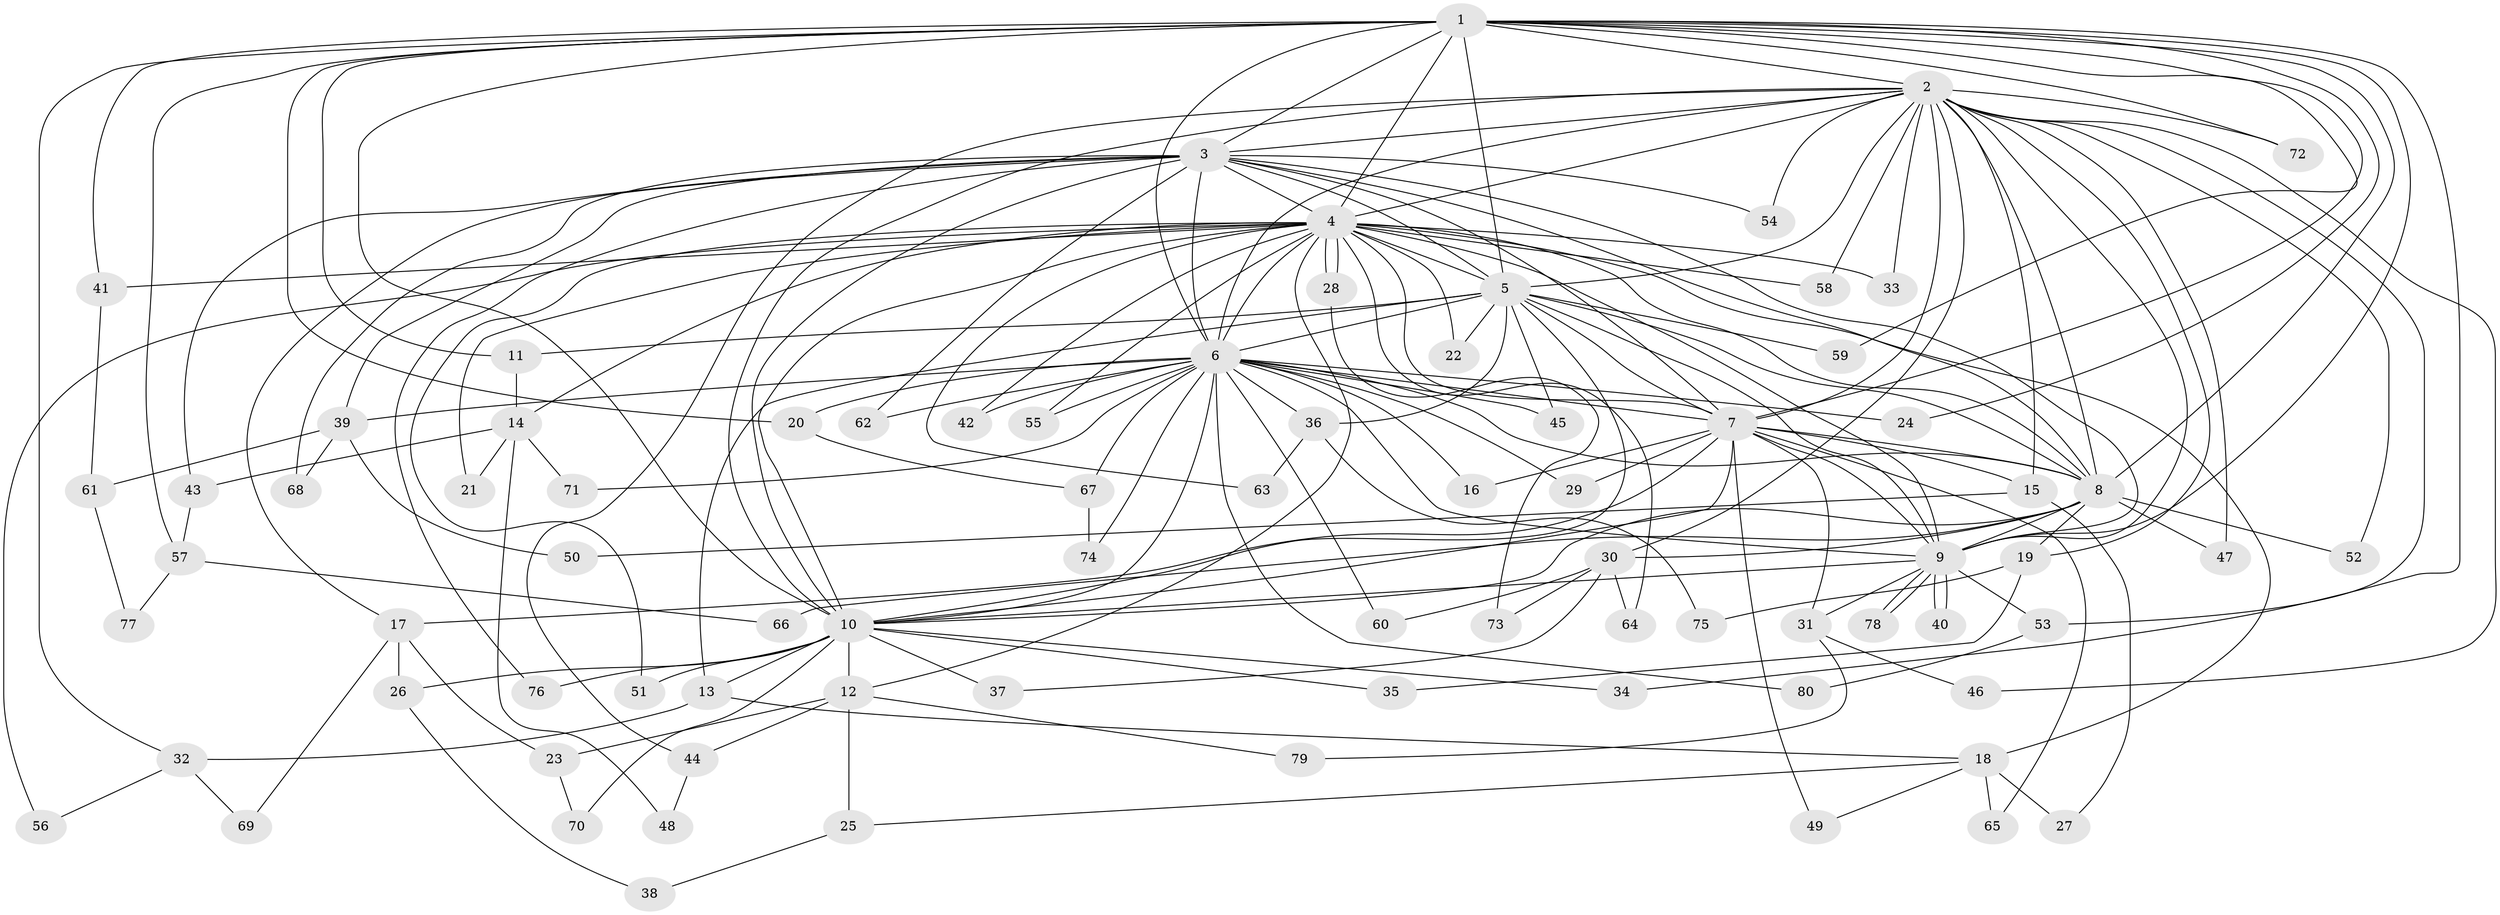 // Generated by graph-tools (version 1.1) at 2025/34/03/09/25 02:34:43]
// undirected, 80 vertices, 185 edges
graph export_dot {
graph [start="1"]
  node [color=gray90,style=filled];
  1;
  2;
  3;
  4;
  5;
  6;
  7;
  8;
  9;
  10;
  11;
  12;
  13;
  14;
  15;
  16;
  17;
  18;
  19;
  20;
  21;
  22;
  23;
  24;
  25;
  26;
  27;
  28;
  29;
  30;
  31;
  32;
  33;
  34;
  35;
  36;
  37;
  38;
  39;
  40;
  41;
  42;
  43;
  44;
  45;
  46;
  47;
  48;
  49;
  50;
  51;
  52;
  53;
  54;
  55;
  56;
  57;
  58;
  59;
  60;
  61;
  62;
  63;
  64;
  65;
  66;
  67;
  68;
  69;
  70;
  71;
  72;
  73;
  74;
  75;
  76;
  77;
  78;
  79;
  80;
  1 -- 2;
  1 -- 3;
  1 -- 4;
  1 -- 5;
  1 -- 6;
  1 -- 7;
  1 -- 8;
  1 -- 9;
  1 -- 10;
  1 -- 11;
  1 -- 20;
  1 -- 24;
  1 -- 32;
  1 -- 34;
  1 -- 41;
  1 -- 57;
  1 -- 59;
  1 -- 72;
  2 -- 3;
  2 -- 4;
  2 -- 5;
  2 -- 6;
  2 -- 7;
  2 -- 8;
  2 -- 9;
  2 -- 10;
  2 -- 15;
  2 -- 19;
  2 -- 30;
  2 -- 33;
  2 -- 44;
  2 -- 46;
  2 -- 47;
  2 -- 52;
  2 -- 53;
  2 -- 54;
  2 -- 58;
  2 -- 72;
  3 -- 4;
  3 -- 5;
  3 -- 6;
  3 -- 7;
  3 -- 8;
  3 -- 9;
  3 -- 10;
  3 -- 17;
  3 -- 39;
  3 -- 43;
  3 -- 54;
  3 -- 62;
  3 -- 68;
  3 -- 76;
  4 -- 5;
  4 -- 6;
  4 -- 7;
  4 -- 8;
  4 -- 9;
  4 -- 10;
  4 -- 12;
  4 -- 14;
  4 -- 18;
  4 -- 21;
  4 -- 22;
  4 -- 28;
  4 -- 28;
  4 -- 33;
  4 -- 41;
  4 -- 42;
  4 -- 51;
  4 -- 55;
  4 -- 56;
  4 -- 58;
  4 -- 63;
  4 -- 64;
  5 -- 6;
  5 -- 7;
  5 -- 8;
  5 -- 9;
  5 -- 10;
  5 -- 11;
  5 -- 13;
  5 -- 22;
  5 -- 36;
  5 -- 45;
  5 -- 59;
  6 -- 7;
  6 -- 8;
  6 -- 9;
  6 -- 10;
  6 -- 16;
  6 -- 20;
  6 -- 24;
  6 -- 29;
  6 -- 36;
  6 -- 39;
  6 -- 42;
  6 -- 45;
  6 -- 55;
  6 -- 60;
  6 -- 62;
  6 -- 67;
  6 -- 71;
  6 -- 74;
  6 -- 80;
  7 -- 8;
  7 -- 9;
  7 -- 10;
  7 -- 15;
  7 -- 16;
  7 -- 17;
  7 -- 29;
  7 -- 31;
  7 -- 49;
  7 -- 65;
  8 -- 9;
  8 -- 10;
  8 -- 19;
  8 -- 30;
  8 -- 47;
  8 -- 52;
  8 -- 66;
  9 -- 10;
  9 -- 31;
  9 -- 40;
  9 -- 40;
  9 -- 53;
  9 -- 78;
  9 -- 78;
  10 -- 12;
  10 -- 13;
  10 -- 26;
  10 -- 34;
  10 -- 35;
  10 -- 37;
  10 -- 51;
  10 -- 70;
  10 -- 76;
  11 -- 14;
  12 -- 23;
  12 -- 25;
  12 -- 44;
  12 -- 79;
  13 -- 18;
  13 -- 32;
  14 -- 21;
  14 -- 43;
  14 -- 48;
  14 -- 71;
  15 -- 27;
  15 -- 50;
  17 -- 23;
  17 -- 26;
  17 -- 69;
  18 -- 25;
  18 -- 27;
  18 -- 49;
  18 -- 65;
  19 -- 35;
  19 -- 75;
  20 -- 67;
  23 -- 70;
  25 -- 38;
  26 -- 38;
  28 -- 73;
  30 -- 37;
  30 -- 60;
  30 -- 64;
  30 -- 73;
  31 -- 46;
  31 -- 79;
  32 -- 56;
  32 -- 69;
  36 -- 63;
  36 -- 75;
  39 -- 50;
  39 -- 61;
  39 -- 68;
  41 -- 61;
  43 -- 57;
  44 -- 48;
  53 -- 80;
  57 -- 66;
  57 -- 77;
  61 -- 77;
  67 -- 74;
}
